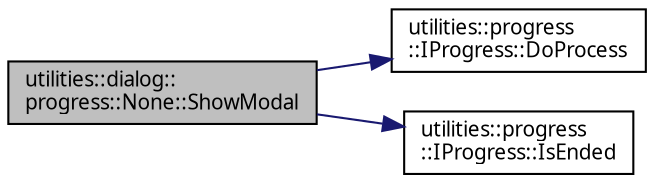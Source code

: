 digraph "utilities::dialog::progress::None::ShowModal"
{
 // INTERACTIVE_SVG=YES
  edge [fontname="Verdana",fontsize="10",labelfontname="Verdana",labelfontsize="10"];
  node [fontname="Verdana",fontsize="10",shape=record];
  rankdir="LR";
  Node1 [label="utilities::dialog::\lprogress::None::ShowModal",height=0.2,width=0.4,color="black", fillcolor="grey75", style="filled", fontcolor="black"];
  Node1 -> Node2 [color="midnightblue",fontsize="10",style="solid",fontname="Verdana"];
  Node2 [label="utilities::progress\l::IProgress::DoProcess",height=0.2,width=0.4,color="black", fillcolor="white", style="filled",URL="$classutilities_1_1progress_1_1_i_progress.html#a5d04d77bf55c572a3297c2ff67198678",tooltip="Функция выполнения основной работы. "];
  Node1 -> Node3 [color="midnightblue",fontsize="10",style="solid",fontname="Verdana"];
  Node3 [label="utilities::progress\l::IProgress::IsEnded",height=0.2,width=0.4,color="black", fillcolor="white", style="filled",URL="$classutilities_1_1progress_1_1_i_progress.html#a1650f8c64edbb695f3c3b2e55b4d53f7",tooltip="Признак того, что работа завершена. "];
}
